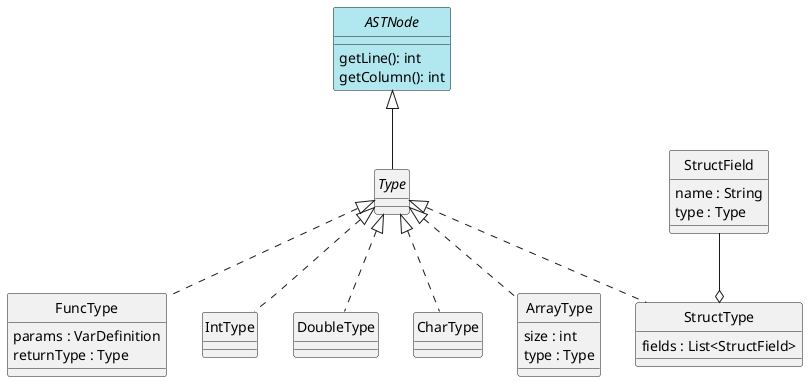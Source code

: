 @startuml Types
skinparam style strictuml
skinparam monochrome false

interface ASTNode #b1e8f0 {
    getLine(): int
    getColumn(): int
}

interface Type

class FuncType {
    params : VarDefinition
    returnType : Type
}

' Tipos simples
class IntType
class DoubleType
class CharType

Type <|.. IntType
Type <|.. DoubleType
Type <|.. CharType
Type <|.. ArrayType
Type <|.. StructType
Type <|.. FuncType

' Tipos complejos
class ArrayType {
    size : int
    type : Type
}

class StructType {
    fields : List<StructField>
}

class StructField {
    name : String
    type : Type
}

ASTNode <|-- Type
StructField --o StructType

@enduml
